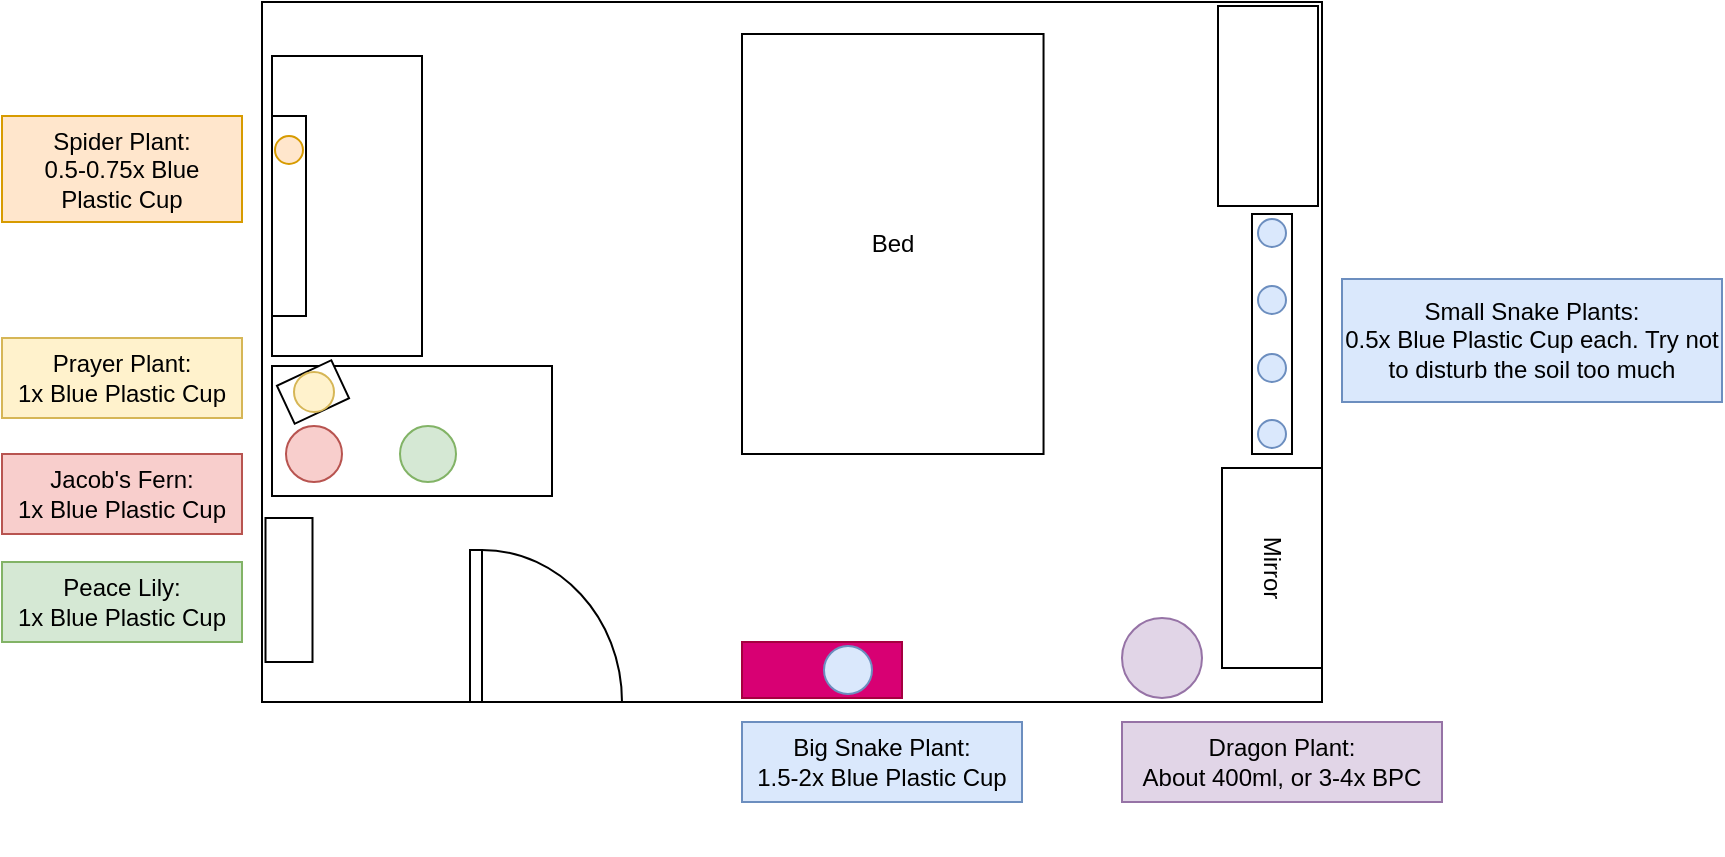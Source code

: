 <mxfile version="25.0.3">
  <diagram name="Page-1" id="tFngWt_ABDTcB8sDBc1B">
    <mxGraphModel dx="1257" dy="685" grid="1" gridSize="10" guides="1" tooltips="1" connect="1" arrows="1" fold="1" page="1" pageScale="1" pageWidth="850" pageHeight="1100" math="0" shadow="0">
      <root>
        <mxCell id="0" />
        <mxCell id="1" parent="0" />
        <mxCell id="ML6KB4nxG-FTSVg3zZ-t-3" value="" style="rounded=0;whiteSpace=wrap;html=1;" vertex="1" parent="1">
          <mxGeometry x="160" y="360" width="530" height="350" as="geometry" />
        </mxCell>
        <mxCell id="ML6KB4nxG-FTSVg3zZ-t-2" value="&lt;div&gt;Bed&lt;/div&gt;" style="rounded=0;whiteSpace=wrap;html=1;aspect=fixed;" vertex="1" parent="1">
          <mxGeometry x="400" y="376" width="150.77" height="210" as="geometry" />
        </mxCell>
        <mxCell id="ML6KB4nxG-FTSVg3zZ-t-4" value="Mirror" style="rounded=0;whiteSpace=wrap;html=1;rotation=90;" vertex="1" parent="1">
          <mxGeometry x="615" y="618" width="100" height="50" as="geometry" />
        </mxCell>
        <mxCell id="ML6KB4nxG-FTSVg3zZ-t-5" value="" style="rounded=0;whiteSpace=wrap;html=1;" vertex="1" parent="1">
          <mxGeometry x="638" y="362" width="50" height="100" as="geometry" />
        </mxCell>
        <mxCell id="ML6KB4nxG-FTSVg3zZ-t-6" value="&lt;div&gt;&lt;br&gt;&lt;/div&gt;" style="rounded=0;whiteSpace=wrap;html=1;" vertex="1" parent="1">
          <mxGeometry x="165" y="542" width="140" height="65" as="geometry" />
        </mxCell>
        <mxCell id="ML6KB4nxG-FTSVg3zZ-t-7" value="" style="rounded=0;whiteSpace=wrap;html=1;" vertex="1" parent="1">
          <mxGeometry x="165" y="387" width="75" height="150" as="geometry" />
        </mxCell>
        <mxCell id="ML6KB4nxG-FTSVg3zZ-t-8" value="" style="ellipse;whiteSpace=wrap;html=1;aspect=fixed;fillColor=#e1d5e7;strokeColor=#9673a6;" vertex="1" parent="1">
          <mxGeometry x="590" y="668" width="40" height="40" as="geometry" />
        </mxCell>
        <mxCell id="ML6KB4nxG-FTSVg3zZ-t-9" value="" style="rounded=0;whiteSpace=wrap;html=1;" vertex="1" parent="1">
          <mxGeometry x="165" y="417" width="17" height="100" as="geometry" />
        </mxCell>
        <mxCell id="ML6KB4nxG-FTSVg3zZ-t-16" value="" style="group" vertex="1" connectable="0" parent="1">
          <mxGeometry x="655" y="466" width="20" height="120" as="geometry" />
        </mxCell>
        <mxCell id="ML6KB4nxG-FTSVg3zZ-t-11" value="" style="rounded=0;whiteSpace=wrap;html=1;" vertex="1" parent="ML6KB4nxG-FTSVg3zZ-t-16">
          <mxGeometry width="20" height="120" as="geometry" />
        </mxCell>
        <mxCell id="ML6KB4nxG-FTSVg3zZ-t-12" value="" style="ellipse;whiteSpace=wrap;html=1;aspect=fixed;fillColor=#dae8fc;strokeColor=#6c8ebf;" vertex="1" parent="ML6KB4nxG-FTSVg3zZ-t-16">
          <mxGeometry x="3" y="2.5" width="14" height="14" as="geometry" />
        </mxCell>
        <mxCell id="ML6KB4nxG-FTSVg3zZ-t-13" value="" style="ellipse;whiteSpace=wrap;html=1;aspect=fixed;fillColor=#dae8fc;strokeColor=#6c8ebf;" vertex="1" parent="ML6KB4nxG-FTSVg3zZ-t-16">
          <mxGeometry x="3" y="70" width="14" height="14" as="geometry" />
        </mxCell>
        <mxCell id="ML6KB4nxG-FTSVg3zZ-t-14" value="" style="ellipse;whiteSpace=wrap;html=1;aspect=fixed;fillColor=#dae8fc;strokeColor=#6c8ebf;" vertex="1" parent="ML6KB4nxG-FTSVg3zZ-t-16">
          <mxGeometry x="3" y="36" width="14" height="14" as="geometry" />
        </mxCell>
        <mxCell id="ML6KB4nxG-FTSVg3zZ-t-15" value="" style="ellipse;whiteSpace=wrap;html=1;aspect=fixed;fillColor=#dae8fc;strokeColor=#6c8ebf;" vertex="1" parent="ML6KB4nxG-FTSVg3zZ-t-16">
          <mxGeometry x="3" y="103" width="14" height="14" as="geometry" />
        </mxCell>
        <mxCell id="ML6KB4nxG-FTSVg3zZ-t-18" value="" style="rounded=0;whiteSpace=wrap;html=1;fillColor=#d80073;fontColor=#ffffff;strokeColor=#A50040;" vertex="1" parent="1">
          <mxGeometry x="400" y="680" width="80" height="28" as="geometry" />
        </mxCell>
        <mxCell id="ML6KB4nxG-FTSVg3zZ-t-17" value="" style="ellipse;whiteSpace=wrap;html=1;aspect=fixed;fillColor=#dae8fc;strokeColor=#6c8ebf;" vertex="1" parent="1">
          <mxGeometry x="441" y="682" width="24" height="24" as="geometry" />
        </mxCell>
        <mxCell id="ML6KB4nxG-FTSVg3zZ-t-23" value="" style="ellipse;whiteSpace=wrap;html=1;aspect=fixed;fillColor=#d5e8d4;strokeColor=#82b366;" vertex="1" parent="1">
          <mxGeometry x="229" y="572" width="28" height="28" as="geometry" />
        </mxCell>
        <mxCell id="ML6KB4nxG-FTSVg3zZ-t-24" value="" style="ellipse;whiteSpace=wrap;html=1;aspect=fixed;fillColor=#f8cecc;strokeColor=#b85450;" vertex="1" parent="1">
          <mxGeometry x="172" y="572" width="28" height="28" as="geometry" />
        </mxCell>
        <mxCell id="ML6KB4nxG-FTSVg3zZ-t-26" value="" style="ellipse;whiteSpace=wrap;html=1;aspect=fixed;fillColor=#ffe6cc;strokeColor=#d79b00;" vertex="1" parent="1">
          <mxGeometry x="166.5" y="427" width="14" height="14" as="geometry" />
        </mxCell>
        <mxCell id="ML6KB4nxG-FTSVg3zZ-t-30" value="&lt;div&gt;Small Snake Plants: &lt;br&gt;&lt;/div&gt;0.5x Blue Plastic Cup each. Try not to disturb the soil too much" style="text;strokeColor=#6c8ebf;align=center;fillColor=#dae8fc;html=1;verticalAlign=middle;whiteSpace=wrap;rounded=0;" vertex="1" parent="1">
          <mxGeometry x="700" y="498.5" width="190" height="61.5" as="geometry" />
        </mxCell>
        <mxCell id="ML6KB4nxG-FTSVg3zZ-t-31" value="&lt;div&gt;Dragon Plant: &lt;br&gt;&lt;/div&gt;About 400ml, or 3-4x BPC " style="text;strokeColor=#9673a6;align=center;fillColor=#e1d5e7;html=1;verticalAlign=middle;whiteSpace=wrap;rounded=0;" vertex="1" parent="1">
          <mxGeometry x="590" y="720" width="160" height="40" as="geometry" />
        </mxCell>
        <mxCell id="ML6KB4nxG-FTSVg3zZ-t-32" value="&lt;div&gt;Big Snake Plant: &lt;br&gt;&lt;/div&gt;1.5-2x Blue Plastic Cup" style="text;strokeColor=#6c8ebf;align=center;fillColor=#dae8fc;html=1;verticalAlign=middle;whiteSpace=wrap;rounded=0;" vertex="1" parent="1">
          <mxGeometry x="400" y="720" width="140" height="40" as="geometry" />
        </mxCell>
        <mxCell id="ML6KB4nxG-FTSVg3zZ-t-33" value="" style="group" vertex="1" connectable="0" parent="1">
          <mxGeometry x="200" y="634" width="140" height="152" as="geometry" />
        </mxCell>
        <mxCell id="ML6KB4nxG-FTSVg3zZ-t-19" value="" style="rounded=0;whiteSpace=wrap;html=1;rotation=-90;" vertex="1" parent="ML6KB4nxG-FTSVg3zZ-t-33">
          <mxGeometry x="29" y="35" width="76" height="6" as="geometry" />
        </mxCell>
        <mxCell id="ML6KB4nxG-FTSVg3zZ-t-22" value="" style="verticalLabelPosition=bottom;verticalAlign=top;html=1;shape=mxgraph.basic.arc;startAngle=0;endAngle=0.25;" vertex="1" parent="ML6KB4nxG-FTSVg3zZ-t-33">
          <mxGeometry width="140" height="152" as="geometry" />
        </mxCell>
        <mxCell id="ML6KB4nxG-FTSVg3zZ-t-34" value="&lt;div&gt;Spider Plant: &lt;br&gt;&lt;/div&gt;&lt;div&gt;0.5-0.75x Blue&lt;/div&gt;&lt;div&gt;Plastic Cup&lt;/div&gt;" style="text;strokeColor=#d79b00;align=center;fillColor=#ffe6cc;html=1;verticalAlign=middle;whiteSpace=wrap;rounded=0;" vertex="1" parent="1">
          <mxGeometry x="30" y="417" width="120" height="53" as="geometry" />
        </mxCell>
        <mxCell id="ML6KB4nxG-FTSVg3zZ-t-39" value="" style="rounded=0;whiteSpace=wrap;html=1;rotation=65;" vertex="1" parent="1">
          <mxGeometry x="175" y="540" width="21" height="30" as="geometry" />
        </mxCell>
        <mxCell id="ML6KB4nxG-FTSVg3zZ-t-35" value="&lt;div&gt;Prayer Plant: &lt;br&gt;&lt;/div&gt;1x Blue Plastic Cup" style="text;strokeColor=#d6b656;align=center;fillColor=#fff2cc;html=1;verticalAlign=middle;whiteSpace=wrap;rounded=0;" vertex="1" parent="1">
          <mxGeometry x="30" y="528" width="120" height="40" as="geometry" />
        </mxCell>
        <mxCell id="ML6KB4nxG-FTSVg3zZ-t-36" value="&lt;div&gt;Jacob&#39;s Fern:&lt;br&gt;&lt;/div&gt;1x Blue Plastic Cup" style="text;strokeColor=#b85450;align=center;fillColor=#f8cecc;html=1;verticalAlign=middle;whiteSpace=wrap;rounded=0;" vertex="1" parent="1">
          <mxGeometry x="30" y="586" width="120" height="40" as="geometry" />
        </mxCell>
        <mxCell id="ML6KB4nxG-FTSVg3zZ-t-37" value="&lt;div&gt;Peace Lily:&lt;br&gt;&lt;/div&gt;1x Blue Plastic Cup" style="text;strokeColor=#82b366;align=center;fillColor=#d5e8d4;html=1;verticalAlign=middle;whiteSpace=wrap;rounded=0;" vertex="1" parent="1">
          <mxGeometry x="30" y="640" width="120" height="40" as="geometry" />
        </mxCell>
        <mxCell id="ML6KB4nxG-FTSVg3zZ-t-38" value="" style="rounded=0;whiteSpace=wrap;html=1;" vertex="1" parent="1">
          <mxGeometry x="161.75" y="618" width="23.5" height="72" as="geometry" />
        </mxCell>
        <mxCell id="ML6KB4nxG-FTSVg3zZ-t-25" value="" style="ellipse;whiteSpace=wrap;html=1;aspect=fixed;fillColor=#fff2cc;strokeColor=#d6b656;" vertex="1" parent="1">
          <mxGeometry x="176" y="545" width="20" height="20" as="geometry" />
        </mxCell>
      </root>
    </mxGraphModel>
  </diagram>
</mxfile>
